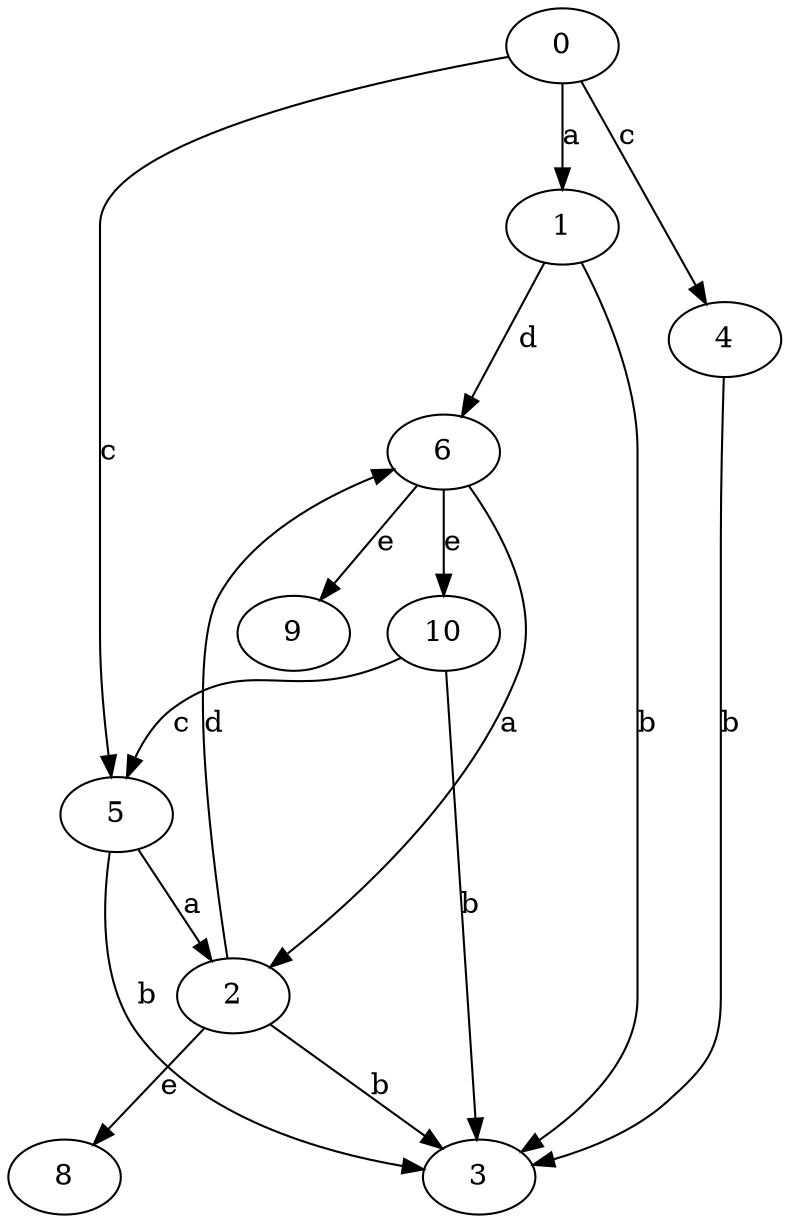 strict digraph  {
1;
2;
3;
4;
5;
6;
0;
8;
9;
10;
1 -> 3  [label=b];
1 -> 6  [label=d];
2 -> 3  [label=b];
2 -> 6  [label=d];
2 -> 8  [label=e];
4 -> 3  [label=b];
5 -> 2  [label=a];
5 -> 3  [label=b];
6 -> 2  [label=a];
6 -> 9  [label=e];
6 -> 10  [label=e];
0 -> 1  [label=a];
0 -> 4  [label=c];
0 -> 5  [label=c];
10 -> 3  [label=b];
10 -> 5  [label=c];
}
